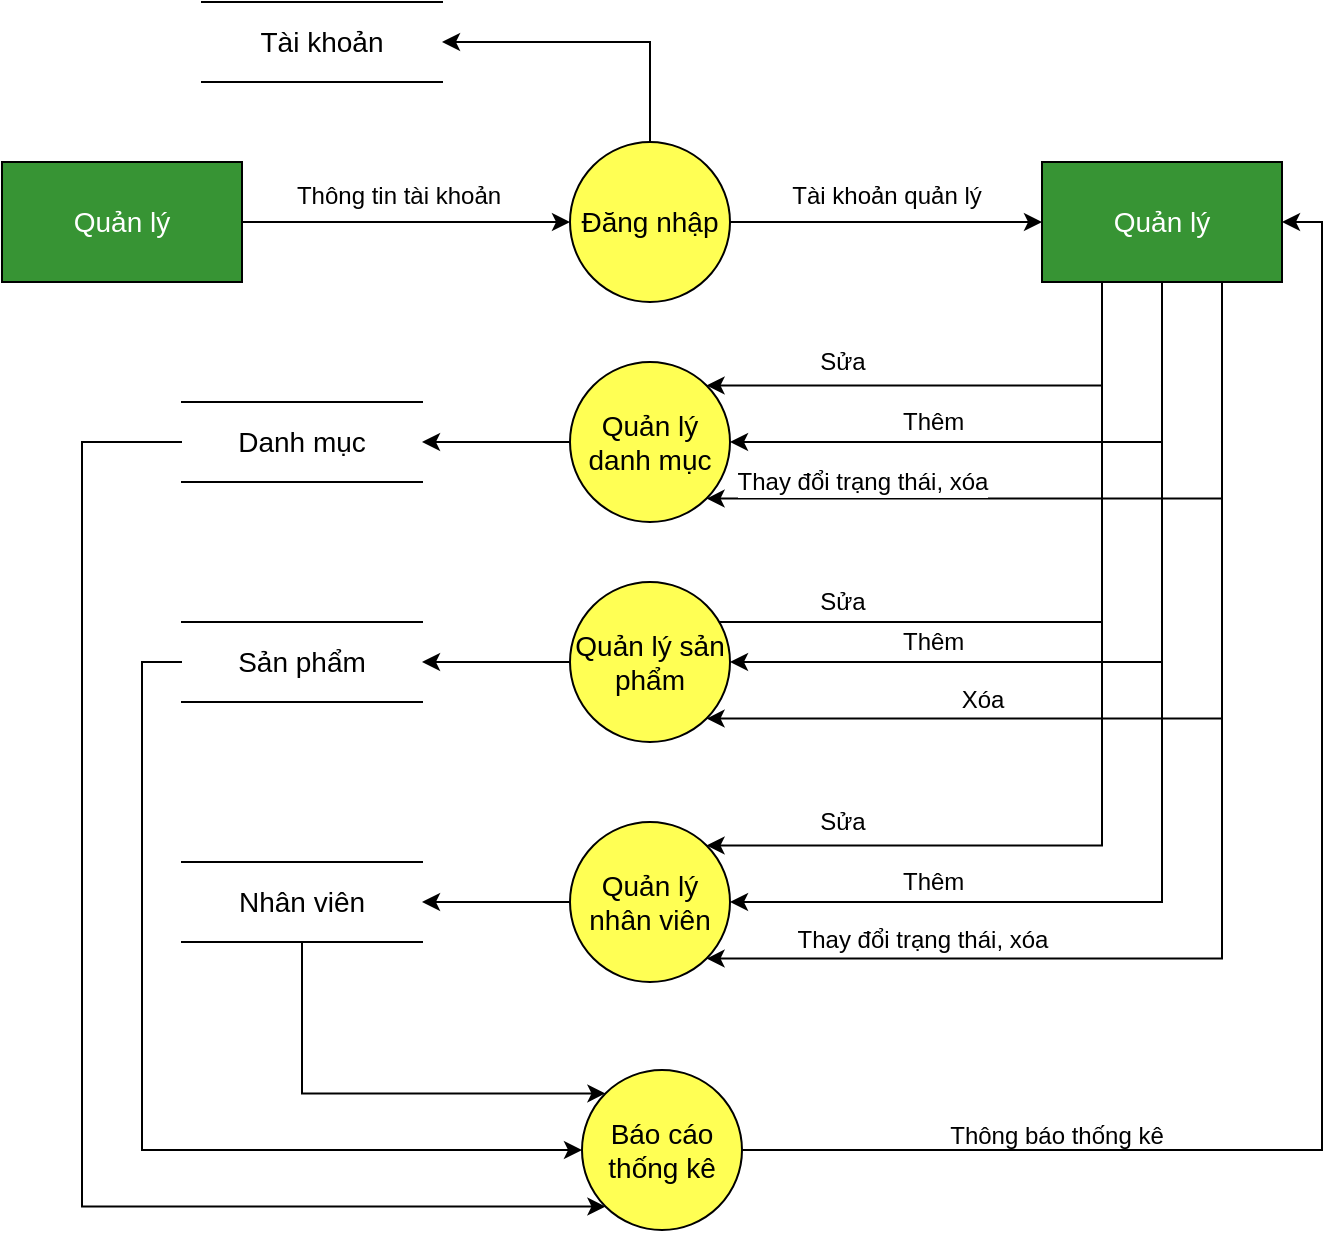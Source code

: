 <mxfile version="12.4.1" type="device" pages="1"><diagram id="mj6JkYIFlQZJce3BoElI" name="Page-1"><mxGraphModel dx="1447" dy="1901" grid="1" gridSize="10" guides="1" tooltips="1" connect="1" arrows="1" fold="1" page="1" pageScale="1" pageWidth="827" pageHeight="1169" math="0" shadow="0"><root><mxCell id="0"/><mxCell id="1" parent="0"/><mxCell id="E3IyGqDd9_hvRCnjfHtN-4" style="edgeStyle=orthogonalEdgeStyle;rounded=0;orthogonalLoop=1;jettySize=auto;html=1;entryX=0;entryY=0.5;entryDx=0;entryDy=0;" edge="1" parent="1" source="E3IyGqDd9_hvRCnjfHtN-1" target="E3IyGqDd9_hvRCnjfHtN-3"><mxGeometry relative="1" as="geometry"/></mxCell><mxCell id="E3IyGqDd9_hvRCnjfHtN-1" value="Quản lý" style="rounded=0;whiteSpace=wrap;html=1;fontSize=14;fillColor=#379434;fontColor=#FFFFFF;" vertex="1" parent="1"><mxGeometry x="150" y="50" width="120" height="60" as="geometry"/></mxCell><mxCell id="E3IyGqDd9_hvRCnjfHtN-9" style="edgeStyle=orthogonalEdgeStyle;rounded=0;orthogonalLoop=1;jettySize=auto;html=1;" edge="1" parent="1" source="E3IyGqDd9_hvRCnjfHtN-3" target="E3IyGqDd9_hvRCnjfHtN-8"><mxGeometry relative="1" as="geometry"/></mxCell><mxCell id="E3IyGqDd9_hvRCnjfHtN-15" style="edgeStyle=orthogonalEdgeStyle;rounded=0;orthogonalLoop=1;jettySize=auto;html=1;entryX=1;entryY=0.5;entryDx=0;entryDy=0;exitX=0.5;exitY=0;exitDx=0;exitDy=0;" edge="1" parent="1" source="E3IyGqDd9_hvRCnjfHtN-3" target="E3IyGqDd9_hvRCnjfHtN-6"><mxGeometry relative="1" as="geometry"/></mxCell><mxCell id="E3IyGqDd9_hvRCnjfHtN-3" value="Đăng nhập" style="ellipse;whiteSpace=wrap;html=1;aspect=fixed;fontSize=14;fillColor=#FFFF54;" vertex="1" parent="1"><mxGeometry x="434" y="40" width="80" height="80" as="geometry"/></mxCell><mxCell id="E3IyGqDd9_hvRCnjfHtN-5" value="Thông tin tài khoản" style="text;html=1;align=center;verticalAlign=middle;resizable=0;points=[];;autosize=1;" vertex="1" parent="1"><mxGeometry x="288" y="57" width="120" height="20" as="geometry"/></mxCell><mxCell id="E3IyGqDd9_hvRCnjfHtN-6" value="Tài khoản" style="shape=partialRectangle;whiteSpace=wrap;html=1;left=0;right=0;fillColor=none;fontSize=14;" vertex="1" parent="1"><mxGeometry x="250" y="-30" width="120" height="40" as="geometry"/></mxCell><mxCell id="E3IyGqDd9_hvRCnjfHtN-19" style="edgeStyle=orthogonalEdgeStyle;rounded=0;orthogonalLoop=1;jettySize=auto;html=1;entryX=1;entryY=0.5;entryDx=0;entryDy=0;exitX=0.5;exitY=1;exitDx=0;exitDy=0;" edge="1" parent="1" source="E3IyGqDd9_hvRCnjfHtN-8" target="E3IyGqDd9_hvRCnjfHtN-16"><mxGeometry relative="1" as="geometry"/></mxCell><mxCell id="E3IyGqDd9_hvRCnjfHtN-23" style="edgeStyle=orthogonalEdgeStyle;rounded=0;orthogonalLoop=1;jettySize=auto;html=1;entryX=1;entryY=0;entryDx=0;entryDy=0;exitX=0.25;exitY=1;exitDx=0;exitDy=0;" edge="1" parent="1" source="E3IyGqDd9_hvRCnjfHtN-8" target="E3IyGqDd9_hvRCnjfHtN-16"><mxGeometry relative="1" as="geometry"><Array as="points"><mxPoint x="700" y="162"/></Array></mxGeometry></mxCell><mxCell id="E3IyGqDd9_hvRCnjfHtN-25" style="edgeStyle=orthogonalEdgeStyle;rounded=0;orthogonalLoop=1;jettySize=auto;html=1;entryX=1;entryY=1;entryDx=0;entryDy=0;exitX=0.75;exitY=1;exitDx=0;exitDy=0;" edge="1" parent="1" source="E3IyGqDd9_hvRCnjfHtN-8" target="E3IyGqDd9_hvRCnjfHtN-16"><mxGeometry relative="1" as="geometry"><Array as="points"><mxPoint x="760" y="218"/></Array></mxGeometry></mxCell><mxCell id="E3IyGqDd9_hvRCnjfHtN-26" value="Thay đổi trạng thái, xóa" style="text;html=1;align=center;verticalAlign=middle;resizable=0;points=[];;labelBackgroundColor=#ffffff;" vertex="1" connectable="0" parent="E3IyGqDd9_hvRCnjfHtN-25"><mxGeometry x="0.136" y="-7" relative="1" as="geometry"><mxPoint x="-80.5" y="-1.5" as="offset"/></mxGeometry></mxCell><mxCell id="E3IyGqDd9_hvRCnjfHtN-34" style="edgeStyle=orthogonalEdgeStyle;rounded=0;orthogonalLoop=1;jettySize=auto;html=1;entryX=1;entryY=0;entryDx=0;entryDy=0;exitX=0.25;exitY=1;exitDx=0;exitDy=0;" edge="1" parent="1" source="E3IyGqDd9_hvRCnjfHtN-8" target="E3IyGqDd9_hvRCnjfHtN-30"><mxGeometry relative="1" as="geometry"><mxPoint x="560" y="320" as="targetPoint"/><Array as="points"><mxPoint x="700" y="280"/><mxPoint x="502" y="280"/></Array></mxGeometry></mxCell><mxCell id="E3IyGqDd9_hvRCnjfHtN-35" style="edgeStyle=orthogonalEdgeStyle;rounded=0;orthogonalLoop=1;jettySize=auto;html=1;entryX=1;entryY=0.5;entryDx=0;entryDy=0;exitX=0.5;exitY=1;exitDx=0;exitDy=0;" edge="1" parent="1" source="E3IyGqDd9_hvRCnjfHtN-8" target="E3IyGqDd9_hvRCnjfHtN-30"><mxGeometry relative="1" as="geometry"/></mxCell><mxCell id="E3IyGqDd9_hvRCnjfHtN-36" style="edgeStyle=orthogonalEdgeStyle;rounded=0;orthogonalLoop=1;jettySize=auto;html=1;entryX=1;entryY=1;entryDx=0;entryDy=0;exitX=0.75;exitY=1;exitDx=0;exitDy=0;" edge="1" parent="1" source="E3IyGqDd9_hvRCnjfHtN-8" target="E3IyGqDd9_hvRCnjfHtN-30"><mxGeometry relative="1" as="geometry"><Array as="points"><mxPoint x="760" y="328"/></Array></mxGeometry></mxCell><mxCell id="E3IyGqDd9_hvRCnjfHtN-43" style="edgeStyle=orthogonalEdgeStyle;rounded=0;orthogonalLoop=1;jettySize=auto;html=1;entryX=1;entryY=0;entryDx=0;entryDy=0;" edge="1" parent="1" source="E3IyGqDd9_hvRCnjfHtN-8" target="E3IyGqDd9_hvRCnjfHtN-39"><mxGeometry relative="1" as="geometry"><Array as="points"><mxPoint x="700" y="392"/></Array></mxGeometry></mxCell><mxCell id="E3IyGqDd9_hvRCnjfHtN-44" style="edgeStyle=orthogonalEdgeStyle;rounded=0;orthogonalLoop=1;jettySize=auto;html=1;entryX=1;entryY=0.5;entryDx=0;entryDy=0;" edge="1" parent="1" source="E3IyGqDd9_hvRCnjfHtN-8" target="E3IyGqDd9_hvRCnjfHtN-39"><mxGeometry relative="1" as="geometry"><Array as="points"><mxPoint x="730" y="420"/></Array></mxGeometry></mxCell><mxCell id="E3IyGqDd9_hvRCnjfHtN-45" style="edgeStyle=orthogonalEdgeStyle;rounded=0;orthogonalLoop=1;jettySize=auto;html=1;entryX=1;entryY=1;entryDx=0;entryDy=0;exitX=0.75;exitY=1;exitDx=0;exitDy=0;" edge="1" parent="1" source="E3IyGqDd9_hvRCnjfHtN-8" target="E3IyGqDd9_hvRCnjfHtN-39"><mxGeometry relative="1" as="geometry"><Array as="points"><mxPoint x="760" y="448"/></Array></mxGeometry></mxCell><mxCell id="E3IyGqDd9_hvRCnjfHtN-8" value="Quản lý" style="rounded=0;whiteSpace=wrap;html=1;fontSize=14;fillColor=#379434;fontColor=#FFFFFF;" vertex="1" parent="1"><mxGeometry x="670" y="50" width="120" height="60" as="geometry"/></mxCell><mxCell id="E3IyGqDd9_hvRCnjfHtN-14" value="Tài khoản quản lý" style="text;html=1;align=center;verticalAlign=middle;resizable=0;points=[];;autosize=1;" vertex="1" parent="1"><mxGeometry x="537" y="57" width="110" height="20" as="geometry"/></mxCell><mxCell id="E3IyGqDd9_hvRCnjfHtN-21" style="edgeStyle=orthogonalEdgeStyle;rounded=0;orthogonalLoop=1;jettySize=auto;html=1;" edge="1" parent="1" source="E3IyGqDd9_hvRCnjfHtN-16" target="E3IyGqDd9_hvRCnjfHtN-17"><mxGeometry relative="1" as="geometry"/></mxCell><mxCell id="E3IyGqDd9_hvRCnjfHtN-16" value="Quản lý danh mục" style="ellipse;whiteSpace=wrap;html=1;aspect=fixed;fontSize=14;fillColor=#FFFF54;" vertex="1" parent="1"><mxGeometry x="434" y="150" width="80" height="80" as="geometry"/></mxCell><mxCell id="E3IyGqDd9_hvRCnjfHtN-50" style="edgeStyle=orthogonalEdgeStyle;rounded=0;orthogonalLoop=1;jettySize=auto;html=1;entryX=0;entryY=1;entryDx=0;entryDy=0;exitX=0;exitY=0.5;exitDx=0;exitDy=0;" edge="1" parent="1" source="E3IyGqDd9_hvRCnjfHtN-17" target="E3IyGqDd9_hvRCnjfHtN-46"><mxGeometry relative="1" as="geometry"><Array as="points"><mxPoint x="190" y="190"/><mxPoint x="190" y="573"/></Array></mxGeometry></mxCell><mxCell id="E3IyGqDd9_hvRCnjfHtN-17" value="Danh mục" style="shape=partialRectangle;whiteSpace=wrap;html=1;left=0;right=0;fillColor=none;fontSize=14;" vertex="1" parent="1"><mxGeometry x="240" y="170" width="120" height="40" as="geometry"/></mxCell><mxCell id="E3IyGqDd9_hvRCnjfHtN-22" value="Thêm&amp;nbsp;" style="text;html=1;align=center;verticalAlign=middle;resizable=0;points=[];;autosize=1;" vertex="1" parent="1"><mxGeometry x="592" y="170" width="50" height="20" as="geometry"/></mxCell><mxCell id="E3IyGqDd9_hvRCnjfHtN-24" value="Sửa" style="text;html=1;align=center;verticalAlign=middle;resizable=0;points=[];;autosize=1;" vertex="1" parent="1"><mxGeometry x="550" y="140" width="40" height="20" as="geometry"/></mxCell><mxCell id="E3IyGqDd9_hvRCnjfHtN-28" value="Xóa" style="text;html=1;align=center;verticalAlign=middle;resizable=0;points=[];;labelBackgroundColor=#ffffff;" vertex="1" connectable="0" parent="1"><mxGeometry x="609.833" y="319.833" as="geometry"><mxPoint x="29.5" y="-1.5" as="offset"/></mxGeometry></mxCell><mxCell id="E3IyGqDd9_hvRCnjfHtN-29" style="edgeStyle=orthogonalEdgeStyle;rounded=0;orthogonalLoop=1;jettySize=auto;html=1;" edge="1" parent="1" source="E3IyGqDd9_hvRCnjfHtN-30" target="E3IyGqDd9_hvRCnjfHtN-31"><mxGeometry relative="1" as="geometry"/></mxCell><mxCell id="E3IyGqDd9_hvRCnjfHtN-30" value="Quản lý sản phẩm" style="ellipse;whiteSpace=wrap;html=1;aspect=fixed;fontSize=14;fillColor=#FFFF54;" vertex="1" parent="1"><mxGeometry x="434" y="260" width="80" height="80" as="geometry"/></mxCell><mxCell id="E3IyGqDd9_hvRCnjfHtN-49" style="edgeStyle=orthogonalEdgeStyle;rounded=0;orthogonalLoop=1;jettySize=auto;html=1;entryX=0;entryY=0.5;entryDx=0;entryDy=0;exitX=0;exitY=0.5;exitDx=0;exitDy=0;" edge="1" parent="1" source="E3IyGqDd9_hvRCnjfHtN-31" target="E3IyGqDd9_hvRCnjfHtN-46"><mxGeometry relative="1" as="geometry"/></mxCell><mxCell id="E3IyGqDd9_hvRCnjfHtN-31" value="Sản phẩm" style="shape=partialRectangle;whiteSpace=wrap;html=1;left=0;right=0;fillColor=none;fontSize=14;" vertex="1" parent="1"><mxGeometry x="240" y="280" width="120" height="40" as="geometry"/></mxCell><mxCell id="E3IyGqDd9_hvRCnjfHtN-32" value="Thêm&amp;nbsp;" style="text;html=1;align=center;verticalAlign=middle;resizable=0;points=[];;autosize=1;" vertex="1" parent="1"><mxGeometry x="592" y="280" width="50" height="20" as="geometry"/></mxCell><mxCell id="E3IyGqDd9_hvRCnjfHtN-33" value="Sửa" style="text;html=1;align=center;verticalAlign=middle;resizable=0;points=[];;autosize=1;" vertex="1" parent="1"><mxGeometry x="550" y="260" width="40" height="20" as="geometry"/></mxCell><mxCell id="E3IyGqDd9_hvRCnjfHtN-37" value="Thay đổi trạng thái, xóa" style="text;html=1;align=center;verticalAlign=middle;resizable=0;points=[];;labelBackgroundColor=#ffffff;" vertex="1" connectable="0" parent="1"><mxGeometry x="579.833" y="439.833" as="geometry"><mxPoint x="29.5" y="-1.5" as="offset"/></mxGeometry></mxCell><mxCell id="E3IyGqDd9_hvRCnjfHtN-38" style="edgeStyle=orthogonalEdgeStyle;rounded=0;orthogonalLoop=1;jettySize=auto;html=1;" edge="1" parent="1" source="E3IyGqDd9_hvRCnjfHtN-39" target="E3IyGqDd9_hvRCnjfHtN-40"><mxGeometry relative="1" as="geometry"/></mxCell><mxCell id="E3IyGqDd9_hvRCnjfHtN-39" value="Quản lý nhân viên" style="ellipse;whiteSpace=wrap;html=1;aspect=fixed;fontSize=14;fillColor=#FFFF54;" vertex="1" parent="1"><mxGeometry x="434" y="380" width="80" height="80" as="geometry"/></mxCell><mxCell id="E3IyGqDd9_hvRCnjfHtN-48" style="edgeStyle=orthogonalEdgeStyle;rounded=0;orthogonalLoop=1;jettySize=auto;html=1;entryX=0;entryY=0;entryDx=0;entryDy=0;exitX=0.5;exitY=1;exitDx=0;exitDy=0;" edge="1" parent="1" source="E3IyGqDd9_hvRCnjfHtN-40" target="E3IyGqDd9_hvRCnjfHtN-46"><mxGeometry relative="1" as="geometry"><Array as="points"><mxPoint x="300" y="516"/></Array></mxGeometry></mxCell><mxCell id="E3IyGqDd9_hvRCnjfHtN-40" value="Nhân viên" style="shape=partialRectangle;whiteSpace=wrap;html=1;left=0;right=0;fillColor=none;fontSize=14;" vertex="1" parent="1"><mxGeometry x="240" y="400" width="120" height="40" as="geometry"/></mxCell><mxCell id="E3IyGqDd9_hvRCnjfHtN-41" value="Thêm&amp;nbsp;" style="text;html=1;align=center;verticalAlign=middle;resizable=0;points=[];;autosize=1;" vertex="1" parent="1"><mxGeometry x="592" y="400" width="50" height="20" as="geometry"/></mxCell><mxCell id="E3IyGqDd9_hvRCnjfHtN-42" value="Sửa" style="text;html=1;align=center;verticalAlign=middle;resizable=0;points=[];;autosize=1;" vertex="1" parent="1"><mxGeometry x="550" y="370" width="40" height="20" as="geometry"/></mxCell><mxCell id="E3IyGqDd9_hvRCnjfHtN-52" style="edgeStyle=orthogonalEdgeStyle;rounded=0;orthogonalLoop=1;jettySize=auto;html=1;entryX=1;entryY=0.5;entryDx=0;entryDy=0;" edge="1" parent="1" source="E3IyGqDd9_hvRCnjfHtN-46" target="E3IyGqDd9_hvRCnjfHtN-8"><mxGeometry relative="1" as="geometry"/></mxCell><mxCell id="E3IyGqDd9_hvRCnjfHtN-46" value="Báo cáo thống kê" style="ellipse;whiteSpace=wrap;html=1;aspect=fixed;fontSize=14;fillColor=#FFFF54;" vertex="1" parent="1"><mxGeometry x="440" y="504" width="80" height="80" as="geometry"/></mxCell><mxCell id="E3IyGqDd9_hvRCnjfHtN-53" value="Thông báo thống kê" style="text;html=1;align=center;verticalAlign=middle;resizable=0;points=[];;autosize=1;" vertex="1" parent="1"><mxGeometry x="617" y="527" width="120" height="20" as="geometry"/></mxCell></root></mxGraphModel></diagram></mxfile>